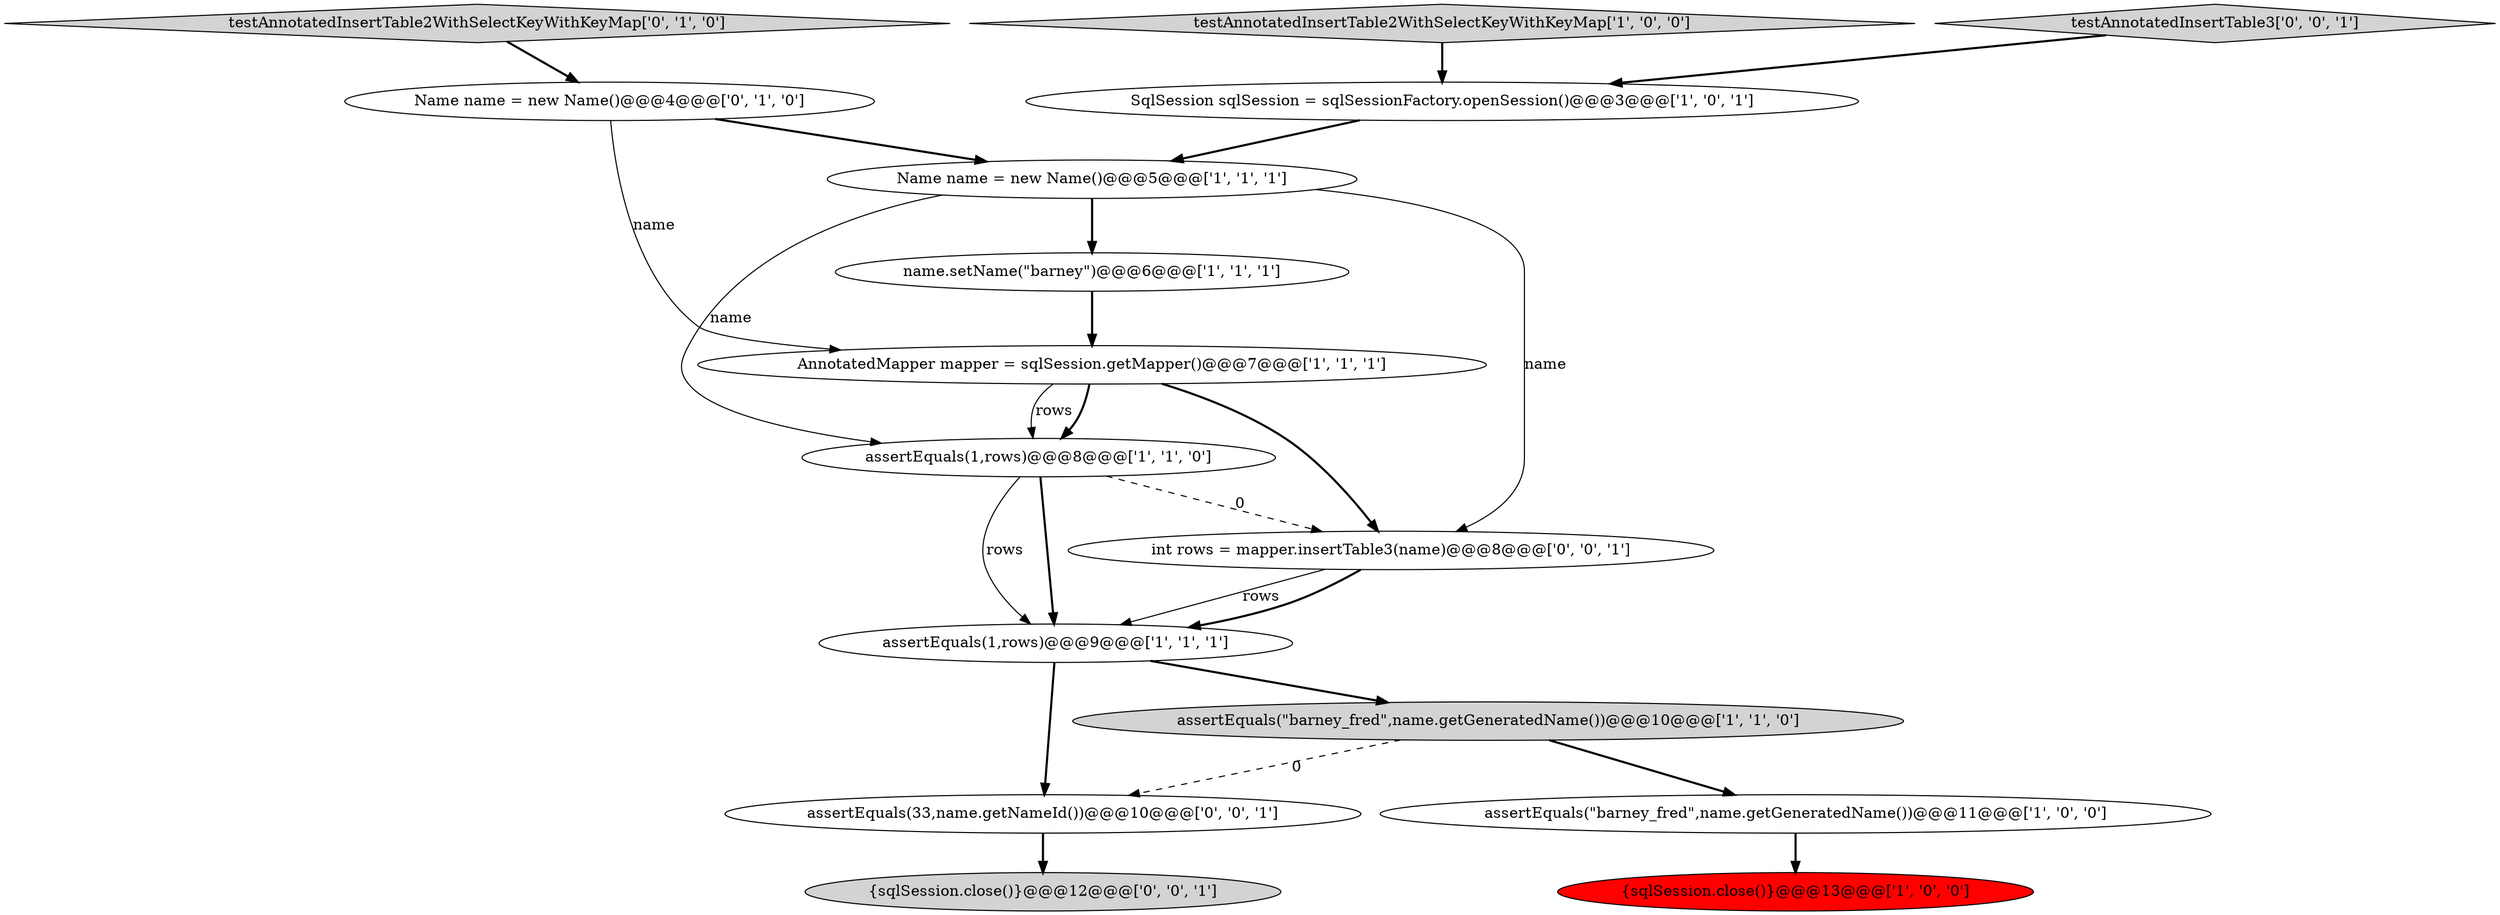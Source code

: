 digraph {
6 [style = filled, label = "assertEquals(1,rows)@@@8@@@['1', '1', '0']", fillcolor = white, shape = ellipse image = "AAA0AAABBB1BBB"];
8 [style = filled, label = "assertEquals(1,rows)@@@9@@@['1', '1', '1']", fillcolor = white, shape = ellipse image = "AAA0AAABBB1BBB"];
1 [style = filled, label = "{sqlSession.close()}@@@13@@@['1', '0', '0']", fillcolor = red, shape = ellipse image = "AAA1AAABBB1BBB"];
15 [style = filled, label = "assertEquals(33,name.getNameId())@@@10@@@['0', '0', '1']", fillcolor = white, shape = ellipse image = "AAA0AAABBB3BBB"];
2 [style = filled, label = "testAnnotatedInsertTable2WithSelectKeyWithKeyMap['1', '0', '0']", fillcolor = lightgray, shape = diamond image = "AAA0AAABBB1BBB"];
10 [style = filled, label = "testAnnotatedInsertTable2WithSelectKeyWithKeyMap['0', '1', '0']", fillcolor = lightgray, shape = diamond image = "AAA0AAABBB2BBB"];
14 [style = filled, label = "testAnnotatedInsertTable3['0', '0', '1']", fillcolor = lightgray, shape = diamond image = "AAA0AAABBB3BBB"];
0 [style = filled, label = "name.setName(\"barney\")@@@6@@@['1', '1', '1']", fillcolor = white, shape = ellipse image = "AAA0AAABBB1BBB"];
5 [style = filled, label = "AnnotatedMapper mapper = sqlSession.getMapper()@@@7@@@['1', '1', '1']", fillcolor = white, shape = ellipse image = "AAA0AAABBB1BBB"];
9 [style = filled, label = "assertEquals(\"barney_fred\",name.getGeneratedName())@@@11@@@['1', '0', '0']", fillcolor = white, shape = ellipse image = "AAA0AAABBB1BBB"];
12 [style = filled, label = "{sqlSession.close()}@@@12@@@['0', '0', '1']", fillcolor = lightgray, shape = ellipse image = "AAA0AAABBB3BBB"];
4 [style = filled, label = "SqlSession sqlSession = sqlSessionFactory.openSession()@@@3@@@['1', '0', '1']", fillcolor = white, shape = ellipse image = "AAA0AAABBB1BBB"];
3 [style = filled, label = "assertEquals(\"barney_fred\",name.getGeneratedName())@@@10@@@['1', '1', '0']", fillcolor = lightgray, shape = ellipse image = "AAA0AAABBB1BBB"];
13 [style = filled, label = "int rows = mapper.insertTable3(name)@@@8@@@['0', '0', '1']", fillcolor = white, shape = ellipse image = "AAA0AAABBB3BBB"];
7 [style = filled, label = "Name name = new Name()@@@5@@@['1', '1', '1']", fillcolor = white, shape = ellipse image = "AAA0AAABBB1BBB"];
11 [style = filled, label = "Name name = new Name()@@@4@@@['0', '1', '0']", fillcolor = white, shape = ellipse image = "AAA0AAABBB2BBB"];
8->15 [style = bold, label=""];
8->3 [style = bold, label=""];
6->8 [style = solid, label="rows"];
7->0 [style = bold, label=""];
2->4 [style = bold, label=""];
4->7 [style = bold, label=""];
3->9 [style = bold, label=""];
11->5 [style = solid, label="name"];
6->13 [style = dashed, label="0"];
5->6 [style = bold, label=""];
7->6 [style = solid, label="name"];
5->13 [style = bold, label=""];
0->5 [style = bold, label=""];
6->8 [style = bold, label=""];
13->8 [style = solid, label="rows"];
3->15 [style = dashed, label="0"];
15->12 [style = bold, label=""];
13->8 [style = bold, label=""];
9->1 [style = bold, label=""];
5->6 [style = solid, label="rows"];
11->7 [style = bold, label=""];
7->13 [style = solid, label="name"];
14->4 [style = bold, label=""];
10->11 [style = bold, label=""];
}
